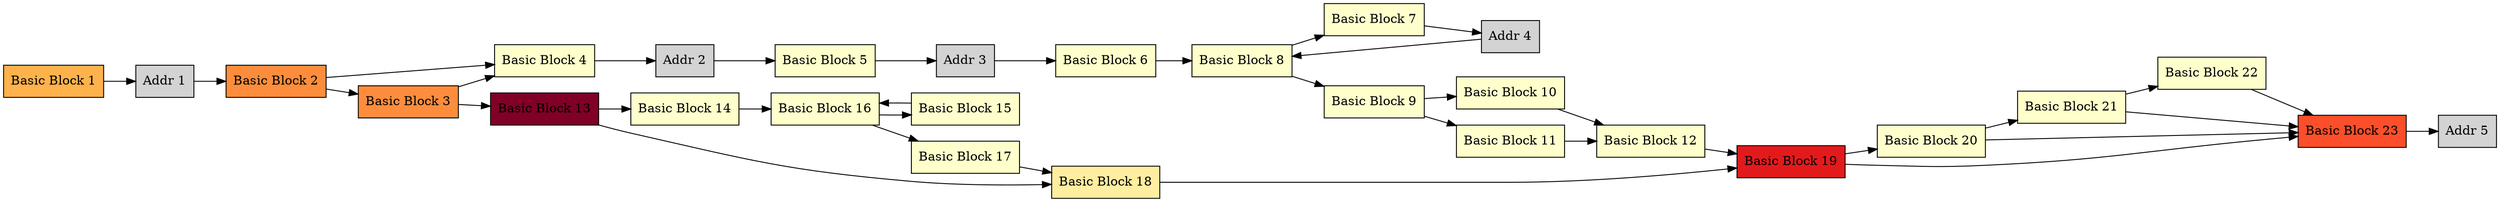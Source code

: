 digraph "ggc_internal_alloc_stat"{
	rankdir=LR;
	node[shape=box,colorscheme=ylorrd9, style=filled];

	"Basic Block 1" [fillcolor=4];
	"Basic Block 2" [fillcolor=5];
	"Basic Block 3" [fillcolor=5];
	"Basic Block 4" [fillcolor=1];
	"Basic Block 5" [fillcolor=1];
	"Basic Block 6" [fillcolor=1];
	"Basic Block 7" [fillcolor=1];
	"Basic Block 8" [fillcolor=1];
	"Basic Block 9" [fillcolor=1];
	"Basic Block 10" [fillcolor=1];
	"Basic Block 11" [fillcolor=1];
	"Basic Block 12" [fillcolor=1];
	"Basic Block 13" [fillcolor=9];
	"Basic Block 14" [fillcolor=1];
	"Basic Block 15" [fillcolor=1];
	"Basic Block 16" [fillcolor=1];
	"Basic Block 17" [fillcolor=1];
	"Basic Block 18" [fillcolor=2];
	"Basic Block 19" [fillcolor=7];
	"Basic Block 20" [fillcolor=1];
	"Basic Block 21" [fillcolor=1];
	"Basic Block 22" [fillcolor=1];
	"Basic Block 23" [fillcolor=6];
	"Addr 1";
	"Addr 2";
	"Addr 3";
	"Addr 4";
	"Addr 5";

	"Basic Block 1"->"Addr 1";
	"Addr 1"->"Basic Block 2";
	"Basic Block 2"->"Basic Block 4";
	"Basic Block 2"->"Basic Block 3";
	"Basic Block 3"->"Basic Block 13";
	"Basic Block 3"->"Basic Block 4";
	"Basic Block 4"->"Addr 2";
	"Addr 2"->"Basic Block 5";
	"Basic Block 5"->"Addr 3";
	"Addr 3"->"Basic Block 6";
	"Basic Block 6"->"Basic Block 8";
	"Basic Block 7"->"Addr 4";
	"Addr 4"->"Basic Block 8";
	"Basic Block 8"->"Basic Block 7";
	"Basic Block 8"->"Basic Block 9";
	"Basic Block 9"->"Basic Block 11";
	"Basic Block 9"->"Basic Block 10";
	"Basic Block 10"->"Basic Block 12";
	"Basic Block 11"->"Basic Block 12";
	"Basic Block 12"->"Basic Block 19";
	"Basic Block 13"->"Basic Block 18";
	"Basic Block 13"->"Basic Block 14";
	"Basic Block 14"->"Basic Block 16";
	"Basic Block 15"->"Basic Block 16";
	"Basic Block 16"->"Basic Block 15";
	"Basic Block 16"->"Basic Block 17";
	"Basic Block 17"->"Basic Block 18";
	"Basic Block 18"->"Basic Block 19";
	"Basic Block 19"->"Basic Block 23";
	"Basic Block 19"->"Basic Block 20";
	"Basic Block 20"->"Basic Block 23";
	"Basic Block 20"->"Basic Block 21";
	"Basic Block 21"->"Basic Block 23";
	"Basic Block 21"->"Basic Block 22";
	"Basic Block 22"->"Basic Block 23";
	"Basic Block 23"->"Addr 5";
}

